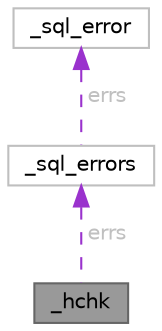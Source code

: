 digraph "_hchk"
{
 // LATEX_PDF_SIZE
  bgcolor="transparent";
  edge [fontname=Helvetica,fontsize=10,labelfontname=Helvetica,labelfontsize=10];
  node [fontname=Helvetica,fontsize=10,shape=box,height=0.2,width=0.4];
  Node1 [id="Node000001",label="_hchk",height=0.2,width=0.4,color="gray40", fillcolor="grey60", style="filled", fontcolor="black",tooltip=" "];
  Node2 -> Node1 [id="edge1_Node000001_Node000002",dir="back",color="darkorchid3",style="dashed",tooltip=" ",label=" errs",fontcolor="grey" ];
  Node2 [id="Node000002",label="_sql_errors",height=0.2,width=0.4,color="grey75", fillcolor="white", style="filled",URL="$a01050.html",tooltip=" "];
  Node3 -> Node2 [id="edge2_Node000002_Node000003",dir="back",color="darkorchid3",style="dashed",tooltip=" ",label=" errs",fontcolor="grey" ];
  Node3 [id="Node000003",label="_sql_error",height=0.2,width=0.4,color="grey75", fillcolor="white", style="filled",URL="$a01046.html",tooltip=" "];
}
